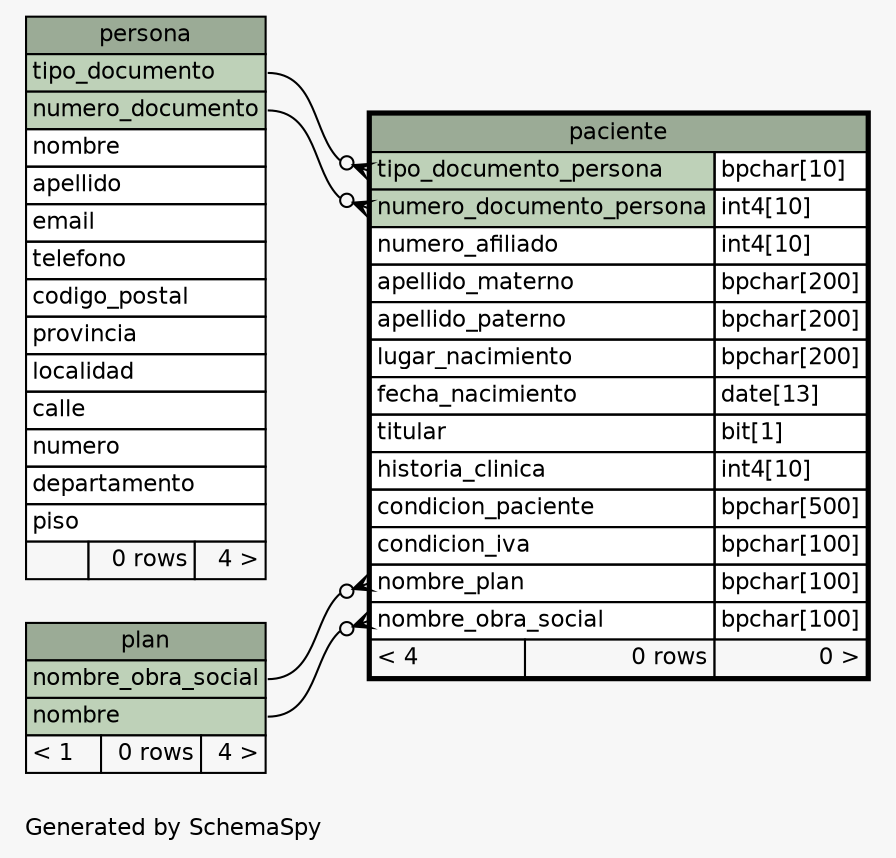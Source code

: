 // dot 2.26.3 on Linux 3.8.0-35-generic
// SchemaSpy rev 590
digraph "oneDegreeRelationshipsDiagram" {
  graph [
    rankdir="RL"
    bgcolor="#f7f7f7"
    label="\nGenerated by SchemaSpy"
    labeljust="l"
    nodesep="0.18"
    ranksep="0.46"
    fontname="Helvetica"
    fontsize="11"
  ];
  node [
    fontname="Helvetica"
    fontsize="11"
    shape="plaintext"
  ];
  edge [
    arrowsize="0.8"
  ];
  "paciente":"nombre_obra_social":w -> "plan":"nombre":e [arrowhead=none dir=back arrowtail=crowodot];
  "paciente":"nombre_plan":w -> "plan":"nombre_obra_social":e [arrowhead=none dir=back arrowtail=crowodot];
  "paciente":"numero_documento_persona":w -> "persona":"numero_documento":e [arrowhead=none dir=back arrowtail=crowodot];
  "paciente":"tipo_documento_persona":w -> "persona":"tipo_documento":e [arrowhead=none dir=back arrowtail=crowodot];
  "paciente" [
    label=<
    <TABLE BORDER="2" CELLBORDER="1" CELLSPACING="0" BGCOLOR="#ffffff">
      <TR><TD COLSPAN="3" BGCOLOR="#9bab96" ALIGN="CENTER">paciente</TD></TR>
      <TR><TD PORT="tipo_documento_persona" COLSPAN="2" BGCOLOR="#bed1b8" ALIGN="LEFT">tipo_documento_persona</TD><TD PORT="tipo_documento_persona.type" ALIGN="LEFT">bpchar[10]</TD></TR>
      <TR><TD PORT="numero_documento_persona" COLSPAN="2" BGCOLOR="#bed1b8" ALIGN="LEFT">numero_documento_persona</TD><TD PORT="numero_documento_persona.type" ALIGN="LEFT">int4[10]</TD></TR>
      <TR><TD PORT="numero_afiliado" COLSPAN="2" ALIGN="LEFT">numero_afiliado</TD><TD PORT="numero_afiliado.type" ALIGN="LEFT">int4[10]</TD></TR>
      <TR><TD PORT="apellido_materno" COLSPAN="2" ALIGN="LEFT">apellido_materno</TD><TD PORT="apellido_materno.type" ALIGN="LEFT">bpchar[200]</TD></TR>
      <TR><TD PORT="apellido_paterno" COLSPAN="2" ALIGN="LEFT">apellido_paterno</TD><TD PORT="apellido_paterno.type" ALIGN="LEFT">bpchar[200]</TD></TR>
      <TR><TD PORT="lugar_nacimiento" COLSPAN="2" ALIGN="LEFT">lugar_nacimiento</TD><TD PORT="lugar_nacimiento.type" ALIGN="LEFT">bpchar[200]</TD></TR>
      <TR><TD PORT="fecha_nacimiento" COLSPAN="2" ALIGN="LEFT">fecha_nacimiento</TD><TD PORT="fecha_nacimiento.type" ALIGN="LEFT">date[13]</TD></TR>
      <TR><TD PORT="titular" COLSPAN="2" ALIGN="LEFT">titular</TD><TD PORT="titular.type" ALIGN="LEFT">bit[1]</TD></TR>
      <TR><TD PORT="historia_clinica" COLSPAN="2" ALIGN="LEFT">historia_clinica</TD><TD PORT="historia_clinica.type" ALIGN="LEFT">int4[10]</TD></TR>
      <TR><TD PORT="condicion_paciente" COLSPAN="2" ALIGN="LEFT">condicion_paciente</TD><TD PORT="condicion_paciente.type" ALIGN="LEFT">bpchar[500]</TD></TR>
      <TR><TD PORT="condicion_iva" COLSPAN="2" ALIGN="LEFT">condicion_iva</TD><TD PORT="condicion_iva.type" ALIGN="LEFT">bpchar[100]</TD></TR>
      <TR><TD PORT="nombre_plan" COLSPAN="2" ALIGN="LEFT">nombre_plan</TD><TD PORT="nombre_plan.type" ALIGN="LEFT">bpchar[100]</TD></TR>
      <TR><TD PORT="nombre_obra_social" COLSPAN="2" ALIGN="LEFT">nombre_obra_social</TD><TD PORT="nombre_obra_social.type" ALIGN="LEFT">bpchar[100]</TD></TR>
      <TR><TD ALIGN="LEFT" BGCOLOR="#f7f7f7">&lt; 4</TD><TD ALIGN="RIGHT" BGCOLOR="#f7f7f7">0 rows</TD><TD ALIGN="RIGHT" BGCOLOR="#f7f7f7">0 &gt;</TD></TR>
    </TABLE>>
    URL="paciente.html"
    tooltip="paciente"
  ];
  "persona" [
    label=<
    <TABLE BORDER="0" CELLBORDER="1" CELLSPACING="0" BGCOLOR="#ffffff">
      <TR><TD COLSPAN="3" BGCOLOR="#9bab96" ALIGN="CENTER">persona</TD></TR>
      <TR><TD PORT="tipo_documento" COLSPAN="3" BGCOLOR="#bed1b8" ALIGN="LEFT">tipo_documento</TD></TR>
      <TR><TD PORT="numero_documento" COLSPAN="3" BGCOLOR="#bed1b8" ALIGN="LEFT">numero_documento</TD></TR>
      <TR><TD PORT="nombre" COLSPAN="3" ALIGN="LEFT">nombre</TD></TR>
      <TR><TD PORT="apellido" COLSPAN="3" ALIGN="LEFT">apellido</TD></TR>
      <TR><TD PORT="email" COLSPAN="3" ALIGN="LEFT">email</TD></TR>
      <TR><TD PORT="telefono" COLSPAN="3" ALIGN="LEFT">telefono</TD></TR>
      <TR><TD PORT="codigo_postal" COLSPAN="3" ALIGN="LEFT">codigo_postal</TD></TR>
      <TR><TD PORT="provincia" COLSPAN="3" ALIGN="LEFT">provincia</TD></TR>
      <TR><TD PORT="localidad" COLSPAN="3" ALIGN="LEFT">localidad</TD></TR>
      <TR><TD PORT="calle" COLSPAN="3" ALIGN="LEFT">calle</TD></TR>
      <TR><TD PORT="numero" COLSPAN="3" ALIGN="LEFT">numero</TD></TR>
      <TR><TD PORT="departamento" COLSPAN="3" ALIGN="LEFT">departamento</TD></TR>
      <TR><TD PORT="piso" COLSPAN="3" ALIGN="LEFT">piso</TD></TR>
      <TR><TD ALIGN="LEFT" BGCOLOR="#f7f7f7">  </TD><TD ALIGN="RIGHT" BGCOLOR="#f7f7f7">0 rows</TD><TD ALIGN="RIGHT" BGCOLOR="#f7f7f7">4 &gt;</TD></TR>
    </TABLE>>
    URL="persona.html"
    tooltip="persona"
  ];
  "plan" [
    label=<
    <TABLE BORDER="0" CELLBORDER="1" CELLSPACING="0" BGCOLOR="#ffffff">
      <TR><TD COLSPAN="3" BGCOLOR="#9bab96" ALIGN="CENTER">plan</TD></TR>
      <TR><TD PORT="nombre_obra_social" COLSPAN="3" BGCOLOR="#bed1b8" ALIGN="LEFT">nombre_obra_social</TD></TR>
      <TR><TD PORT="nombre" COLSPAN="3" BGCOLOR="#bed1b8" ALIGN="LEFT">nombre</TD></TR>
      <TR><TD ALIGN="LEFT" BGCOLOR="#f7f7f7">&lt; 1</TD><TD ALIGN="RIGHT" BGCOLOR="#f7f7f7">0 rows</TD><TD ALIGN="RIGHT" BGCOLOR="#f7f7f7">4 &gt;</TD></TR>
    </TABLE>>
    URL="plan.html"
    tooltip="plan"
  ];
}
